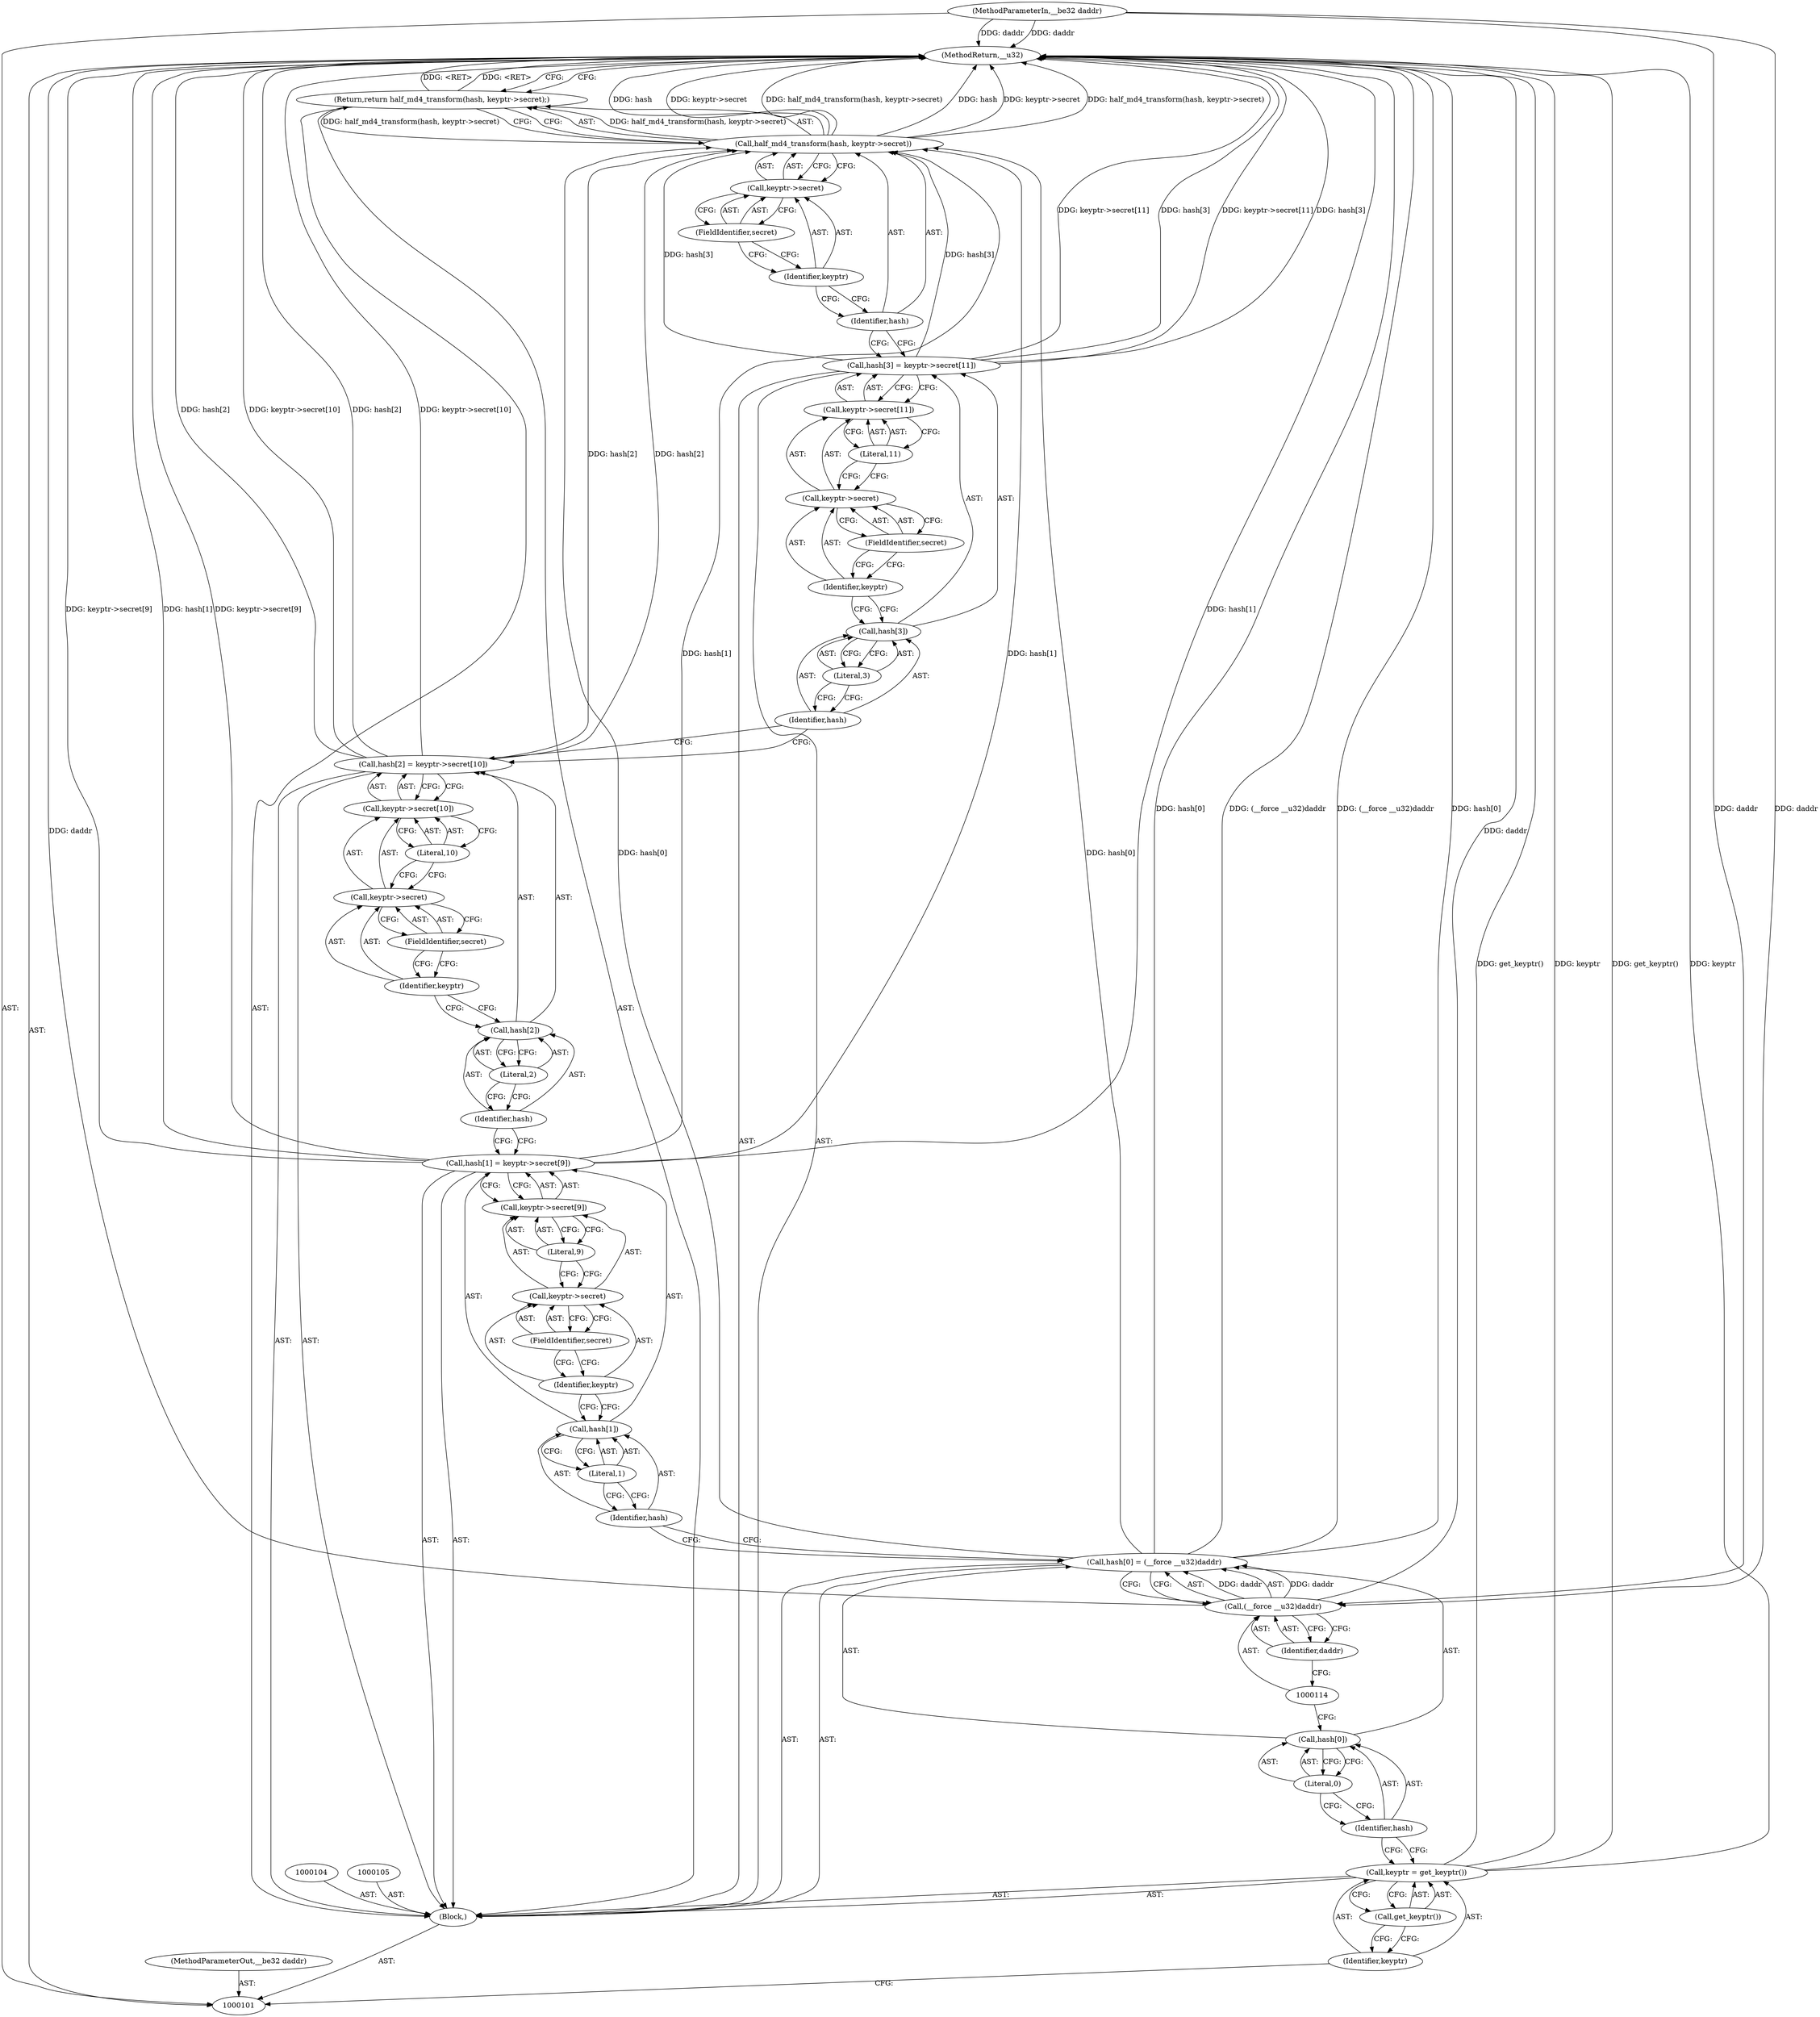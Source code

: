 digraph "1_linux_6e5714eaf77d79ae1c8b47e3e040ff5411b717ec_3" {
"1000149" [label="(MethodReturn,__u32)"];
"1000102" [label="(MethodParameterIn,__be32 daddr)"];
"1000185" [label="(MethodParameterOut,__be32 daddr)"];
"1000109" [label="(Call,hash[0] = (__force __u32)daddr)"];
"1000110" [label="(Call,hash[0])"];
"1000111" [label="(Identifier,hash)"];
"1000113" [label="(Call,(__force __u32)daddr)"];
"1000115" [label="(Identifier,daddr)"];
"1000112" [label="(Literal,0)"];
"1000116" [label="(Call,hash[1] = keyptr->secret[9])"];
"1000117" [label="(Call,hash[1])"];
"1000118" [label="(Identifier,hash)"];
"1000120" [label="(Call,keyptr->secret[9])"];
"1000121" [label="(Call,keyptr->secret)"];
"1000122" [label="(Identifier,keyptr)"];
"1000123" [label="(FieldIdentifier,secret)"];
"1000124" [label="(Literal,9)"];
"1000119" [label="(Literal,1)"];
"1000125" [label="(Call,hash[2] = keyptr->secret[10])"];
"1000126" [label="(Call,hash[2])"];
"1000127" [label="(Identifier,hash)"];
"1000129" [label="(Call,keyptr->secret[10])"];
"1000130" [label="(Call,keyptr->secret)"];
"1000131" [label="(Identifier,keyptr)"];
"1000132" [label="(FieldIdentifier,secret)"];
"1000133" [label="(Literal,10)"];
"1000128" [label="(Literal,2)"];
"1000134" [label="(Call,hash[3] = keyptr->secret[11])"];
"1000135" [label="(Call,hash[3])"];
"1000136" [label="(Identifier,hash)"];
"1000138" [label="(Call,keyptr->secret[11])"];
"1000139" [label="(Call,keyptr->secret)"];
"1000140" [label="(Identifier,keyptr)"];
"1000141" [label="(FieldIdentifier,secret)"];
"1000142" [label="(Literal,11)"];
"1000137" [label="(Literal,3)"];
"1000143" [label="(Return,return half_md4_transform(hash, keyptr->secret);)"];
"1000145" [label="(Identifier,hash)"];
"1000146" [label="(Call,keyptr->secret)"];
"1000147" [label="(Identifier,keyptr)"];
"1000148" [label="(FieldIdentifier,secret)"];
"1000144" [label="(Call,half_md4_transform(hash, keyptr->secret))"];
"1000103" [label="(Block,)"];
"1000106" [label="(Call,keyptr = get_keyptr())"];
"1000107" [label="(Identifier,keyptr)"];
"1000108" [label="(Call,get_keyptr())"];
"1000149" -> "1000101"  [label="AST: "];
"1000149" -> "1000143"  [label="CFG: "];
"1000116" -> "1000149"  [label="DDG: hash[1]"];
"1000116" -> "1000149"  [label="DDG: keyptr->secret[9]"];
"1000125" -> "1000149"  [label="DDG: hash[2]"];
"1000125" -> "1000149"  [label="DDG: keyptr->secret[10]"];
"1000106" -> "1000149"  [label="DDG: get_keyptr()"];
"1000106" -> "1000149"  [label="DDG: keyptr"];
"1000113" -> "1000149"  [label="DDG: daddr"];
"1000102" -> "1000149"  [label="DDG: daddr"];
"1000144" -> "1000149"  [label="DDG: hash"];
"1000144" -> "1000149"  [label="DDG: keyptr->secret"];
"1000144" -> "1000149"  [label="DDG: half_md4_transform(hash, keyptr->secret)"];
"1000134" -> "1000149"  [label="DDG: keyptr->secret[11]"];
"1000134" -> "1000149"  [label="DDG: hash[3]"];
"1000109" -> "1000149"  [label="DDG: (__force __u32)daddr"];
"1000109" -> "1000149"  [label="DDG: hash[0]"];
"1000143" -> "1000149"  [label="DDG: <RET>"];
"1000102" -> "1000101"  [label="AST: "];
"1000102" -> "1000149"  [label="DDG: daddr"];
"1000102" -> "1000113"  [label="DDG: daddr"];
"1000185" -> "1000101"  [label="AST: "];
"1000109" -> "1000103"  [label="AST: "];
"1000109" -> "1000113"  [label="CFG: "];
"1000110" -> "1000109"  [label="AST: "];
"1000113" -> "1000109"  [label="AST: "];
"1000118" -> "1000109"  [label="CFG: "];
"1000109" -> "1000149"  [label="DDG: (__force __u32)daddr"];
"1000109" -> "1000149"  [label="DDG: hash[0]"];
"1000113" -> "1000109"  [label="DDG: daddr"];
"1000109" -> "1000144"  [label="DDG: hash[0]"];
"1000110" -> "1000109"  [label="AST: "];
"1000110" -> "1000112"  [label="CFG: "];
"1000111" -> "1000110"  [label="AST: "];
"1000112" -> "1000110"  [label="AST: "];
"1000114" -> "1000110"  [label="CFG: "];
"1000111" -> "1000110"  [label="AST: "];
"1000111" -> "1000106"  [label="CFG: "];
"1000112" -> "1000111"  [label="CFG: "];
"1000113" -> "1000109"  [label="AST: "];
"1000113" -> "1000115"  [label="CFG: "];
"1000114" -> "1000113"  [label="AST: "];
"1000115" -> "1000113"  [label="AST: "];
"1000109" -> "1000113"  [label="CFG: "];
"1000113" -> "1000149"  [label="DDG: daddr"];
"1000113" -> "1000109"  [label="DDG: daddr"];
"1000102" -> "1000113"  [label="DDG: daddr"];
"1000115" -> "1000113"  [label="AST: "];
"1000115" -> "1000114"  [label="CFG: "];
"1000113" -> "1000115"  [label="CFG: "];
"1000112" -> "1000110"  [label="AST: "];
"1000112" -> "1000111"  [label="CFG: "];
"1000110" -> "1000112"  [label="CFG: "];
"1000116" -> "1000103"  [label="AST: "];
"1000116" -> "1000120"  [label="CFG: "];
"1000117" -> "1000116"  [label="AST: "];
"1000120" -> "1000116"  [label="AST: "];
"1000127" -> "1000116"  [label="CFG: "];
"1000116" -> "1000149"  [label="DDG: hash[1]"];
"1000116" -> "1000149"  [label="DDG: keyptr->secret[9]"];
"1000116" -> "1000144"  [label="DDG: hash[1]"];
"1000117" -> "1000116"  [label="AST: "];
"1000117" -> "1000119"  [label="CFG: "];
"1000118" -> "1000117"  [label="AST: "];
"1000119" -> "1000117"  [label="AST: "];
"1000122" -> "1000117"  [label="CFG: "];
"1000118" -> "1000117"  [label="AST: "];
"1000118" -> "1000109"  [label="CFG: "];
"1000119" -> "1000118"  [label="CFG: "];
"1000120" -> "1000116"  [label="AST: "];
"1000120" -> "1000124"  [label="CFG: "];
"1000121" -> "1000120"  [label="AST: "];
"1000124" -> "1000120"  [label="AST: "];
"1000116" -> "1000120"  [label="CFG: "];
"1000121" -> "1000120"  [label="AST: "];
"1000121" -> "1000123"  [label="CFG: "];
"1000122" -> "1000121"  [label="AST: "];
"1000123" -> "1000121"  [label="AST: "];
"1000124" -> "1000121"  [label="CFG: "];
"1000122" -> "1000121"  [label="AST: "];
"1000122" -> "1000117"  [label="CFG: "];
"1000123" -> "1000122"  [label="CFG: "];
"1000123" -> "1000121"  [label="AST: "];
"1000123" -> "1000122"  [label="CFG: "];
"1000121" -> "1000123"  [label="CFG: "];
"1000124" -> "1000120"  [label="AST: "];
"1000124" -> "1000121"  [label="CFG: "];
"1000120" -> "1000124"  [label="CFG: "];
"1000119" -> "1000117"  [label="AST: "];
"1000119" -> "1000118"  [label="CFG: "];
"1000117" -> "1000119"  [label="CFG: "];
"1000125" -> "1000103"  [label="AST: "];
"1000125" -> "1000129"  [label="CFG: "];
"1000126" -> "1000125"  [label="AST: "];
"1000129" -> "1000125"  [label="AST: "];
"1000136" -> "1000125"  [label="CFG: "];
"1000125" -> "1000149"  [label="DDG: hash[2]"];
"1000125" -> "1000149"  [label="DDG: keyptr->secret[10]"];
"1000125" -> "1000144"  [label="DDG: hash[2]"];
"1000126" -> "1000125"  [label="AST: "];
"1000126" -> "1000128"  [label="CFG: "];
"1000127" -> "1000126"  [label="AST: "];
"1000128" -> "1000126"  [label="AST: "];
"1000131" -> "1000126"  [label="CFG: "];
"1000127" -> "1000126"  [label="AST: "];
"1000127" -> "1000116"  [label="CFG: "];
"1000128" -> "1000127"  [label="CFG: "];
"1000129" -> "1000125"  [label="AST: "];
"1000129" -> "1000133"  [label="CFG: "];
"1000130" -> "1000129"  [label="AST: "];
"1000133" -> "1000129"  [label="AST: "];
"1000125" -> "1000129"  [label="CFG: "];
"1000130" -> "1000129"  [label="AST: "];
"1000130" -> "1000132"  [label="CFG: "];
"1000131" -> "1000130"  [label="AST: "];
"1000132" -> "1000130"  [label="AST: "];
"1000133" -> "1000130"  [label="CFG: "];
"1000131" -> "1000130"  [label="AST: "];
"1000131" -> "1000126"  [label="CFG: "];
"1000132" -> "1000131"  [label="CFG: "];
"1000132" -> "1000130"  [label="AST: "];
"1000132" -> "1000131"  [label="CFG: "];
"1000130" -> "1000132"  [label="CFG: "];
"1000133" -> "1000129"  [label="AST: "];
"1000133" -> "1000130"  [label="CFG: "];
"1000129" -> "1000133"  [label="CFG: "];
"1000128" -> "1000126"  [label="AST: "];
"1000128" -> "1000127"  [label="CFG: "];
"1000126" -> "1000128"  [label="CFG: "];
"1000134" -> "1000103"  [label="AST: "];
"1000134" -> "1000138"  [label="CFG: "];
"1000135" -> "1000134"  [label="AST: "];
"1000138" -> "1000134"  [label="AST: "];
"1000145" -> "1000134"  [label="CFG: "];
"1000134" -> "1000149"  [label="DDG: keyptr->secret[11]"];
"1000134" -> "1000149"  [label="DDG: hash[3]"];
"1000134" -> "1000144"  [label="DDG: hash[3]"];
"1000135" -> "1000134"  [label="AST: "];
"1000135" -> "1000137"  [label="CFG: "];
"1000136" -> "1000135"  [label="AST: "];
"1000137" -> "1000135"  [label="AST: "];
"1000140" -> "1000135"  [label="CFG: "];
"1000136" -> "1000135"  [label="AST: "];
"1000136" -> "1000125"  [label="CFG: "];
"1000137" -> "1000136"  [label="CFG: "];
"1000138" -> "1000134"  [label="AST: "];
"1000138" -> "1000142"  [label="CFG: "];
"1000139" -> "1000138"  [label="AST: "];
"1000142" -> "1000138"  [label="AST: "];
"1000134" -> "1000138"  [label="CFG: "];
"1000139" -> "1000138"  [label="AST: "];
"1000139" -> "1000141"  [label="CFG: "];
"1000140" -> "1000139"  [label="AST: "];
"1000141" -> "1000139"  [label="AST: "];
"1000142" -> "1000139"  [label="CFG: "];
"1000140" -> "1000139"  [label="AST: "];
"1000140" -> "1000135"  [label="CFG: "];
"1000141" -> "1000140"  [label="CFG: "];
"1000141" -> "1000139"  [label="AST: "];
"1000141" -> "1000140"  [label="CFG: "];
"1000139" -> "1000141"  [label="CFG: "];
"1000142" -> "1000138"  [label="AST: "];
"1000142" -> "1000139"  [label="CFG: "];
"1000138" -> "1000142"  [label="CFG: "];
"1000137" -> "1000135"  [label="AST: "];
"1000137" -> "1000136"  [label="CFG: "];
"1000135" -> "1000137"  [label="CFG: "];
"1000143" -> "1000103"  [label="AST: "];
"1000143" -> "1000144"  [label="CFG: "];
"1000144" -> "1000143"  [label="AST: "];
"1000149" -> "1000143"  [label="CFG: "];
"1000143" -> "1000149"  [label="DDG: <RET>"];
"1000144" -> "1000143"  [label="DDG: half_md4_transform(hash, keyptr->secret)"];
"1000145" -> "1000144"  [label="AST: "];
"1000145" -> "1000134"  [label="CFG: "];
"1000147" -> "1000145"  [label="CFG: "];
"1000146" -> "1000144"  [label="AST: "];
"1000146" -> "1000148"  [label="CFG: "];
"1000147" -> "1000146"  [label="AST: "];
"1000148" -> "1000146"  [label="AST: "];
"1000144" -> "1000146"  [label="CFG: "];
"1000147" -> "1000146"  [label="AST: "];
"1000147" -> "1000145"  [label="CFG: "];
"1000148" -> "1000147"  [label="CFG: "];
"1000148" -> "1000146"  [label="AST: "];
"1000148" -> "1000147"  [label="CFG: "];
"1000146" -> "1000148"  [label="CFG: "];
"1000144" -> "1000143"  [label="AST: "];
"1000144" -> "1000146"  [label="CFG: "];
"1000145" -> "1000144"  [label="AST: "];
"1000146" -> "1000144"  [label="AST: "];
"1000143" -> "1000144"  [label="CFG: "];
"1000144" -> "1000149"  [label="DDG: hash"];
"1000144" -> "1000149"  [label="DDG: keyptr->secret"];
"1000144" -> "1000149"  [label="DDG: half_md4_transform(hash, keyptr->secret)"];
"1000144" -> "1000143"  [label="DDG: half_md4_transform(hash, keyptr->secret)"];
"1000116" -> "1000144"  [label="DDG: hash[1]"];
"1000125" -> "1000144"  [label="DDG: hash[2]"];
"1000134" -> "1000144"  [label="DDG: hash[3]"];
"1000109" -> "1000144"  [label="DDG: hash[0]"];
"1000103" -> "1000101"  [label="AST: "];
"1000104" -> "1000103"  [label="AST: "];
"1000105" -> "1000103"  [label="AST: "];
"1000106" -> "1000103"  [label="AST: "];
"1000109" -> "1000103"  [label="AST: "];
"1000116" -> "1000103"  [label="AST: "];
"1000125" -> "1000103"  [label="AST: "];
"1000134" -> "1000103"  [label="AST: "];
"1000143" -> "1000103"  [label="AST: "];
"1000106" -> "1000103"  [label="AST: "];
"1000106" -> "1000108"  [label="CFG: "];
"1000107" -> "1000106"  [label="AST: "];
"1000108" -> "1000106"  [label="AST: "];
"1000111" -> "1000106"  [label="CFG: "];
"1000106" -> "1000149"  [label="DDG: get_keyptr()"];
"1000106" -> "1000149"  [label="DDG: keyptr"];
"1000107" -> "1000106"  [label="AST: "];
"1000107" -> "1000101"  [label="CFG: "];
"1000108" -> "1000107"  [label="CFG: "];
"1000108" -> "1000106"  [label="AST: "];
"1000108" -> "1000107"  [label="CFG: "];
"1000106" -> "1000108"  [label="CFG: "];
}
